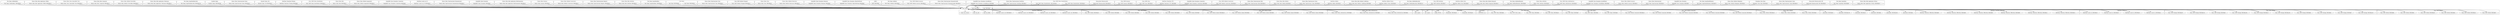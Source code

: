 digraph {
graph [overlap=false]
subgraph cluster_Test_Deep_SubHashKeys {
	label="Test::Deep::SubHashKeys";
	"Test::Deep::SubHashKeys::BEGIN@56";
}
subgraph cluster_Config {
	label="Config";
	"Config::FETCH";
}
subgraph cluster_Moose_Meta_Role_Application_ToRole {
	label="Moose::Meta::Role::Application::ToRole";
	"Moose::Meta::Role::Application::ToRole::BEGIN@13";
}
subgraph cluster_DateTime_Locale_root {
	label="DateTime::Locale::root";
	"DateTime::Locale::root::BEGIN@21";
	"DateTime::Locale::root::BEGIN@22";
	"DateTime::Locale::root::BEGIN@23";
	"DateTime::Locale::root::BEGIN@25";
}
subgraph cluster_Moose_Meta_Class_Immutable_Trait {
	label="Moose::Meta::Class::Immutable::Trait";
	"Moose::Meta::Class::Immutable::Trait::BEGIN@12";
}
subgraph cluster_Moose_Meta_Role_Composite {
	label="Moose::Meta::Role::Composite";
	"Moose::Meta::Role::Composite::BEGIN@13";
}
subgraph cluster_Moose_Meta_Method_Overridden {
	label="Moose::Meta::Method::Overridden";
	"Moose::Meta::Method::Overridden::BEGIN@10";
}
subgraph cluster_DynaLoader {
	label="DynaLoader";
	"DynaLoader::BEGIN@18";
	"DynaLoader::BEGIN@25";
}
subgraph cluster_Moose_Meta_Role_Application_ToInstance {
	label="Moose::Meta::Role::Application::ToInstance";
	"Moose::Meta::Role::Application::ToInstance::BEGIN@13";
}
subgraph cluster_Class_MOP_Module {
	label="Class::MOP::Module";
	"Class::MOP::Module::BEGIN@8";
	"Class::MOP::Module::BEGIN@14";
	"Class::MOP::Module::BEGIN@7";
	"Class::MOP::Module::BEGIN@64";
	"Class::MOP::Module::BEGIN@5";
	"Class::MOP::Module::BEGIN@4";
}
subgraph cluster_Test_Deep_SuperHashKeysOnly {
	label="Test::Deep::SuperHashKeysOnly";
	"Test::Deep::SuperHashKeysOnly::BEGIN@100";
}
subgraph cluster_vars {
	label="vars";
	"vars::import";
}
subgraph cluster_Variable_Magic {
	label="Variable::Magic";
	"Variable::Magic::BEGIN@560";
}
subgraph cluster_Moose_Meta_TypeConstraint_Enum {
	label="Moose::Meta::TypeConstraint::Enum";
	"Moose::Meta::TypeConstraint::Enum::BEGIN@13";
}
subgraph cluster_MooseX_Types_Util {
	label="MooseX::Types::Util";
	"MooseX::Types::Util::BEGIN@13";
}
subgraph cluster_DateTime_TimeZone_Floating {
	label="DateTime::TimeZone::Floating";
	"DateTime::TimeZone::Floating::BEGIN@9";
}
subgraph cluster_Class_MOP_Mixin_HasMethods {
	label="Class::MOP::Mixin::HasMethods";
	"Class::MOP::Mixin::HasMethods::BEGIN@14";
}
subgraph cluster_Moose_Meta_Role {
	label="Moose::Meta::Role";
	"Moose::Meta::Role::BEGIN@23";
}
subgraph cluster_Class_MOP_Method_Inlined {
	label="Class::MOP::Method::Inlined";
	"Class::MOP::Method::Inlined::BEGIN@3";
	"Class::MOP::Method::Inlined::BEGIN@13";
	"Class::MOP::Method::Inlined::BEGIN@6";
	"Class::MOP::Method::Inlined::BEGIN@4";
	"Class::MOP::Method::Inlined::BEGIN@7";
}
subgraph cluster_Moose_Meta_Method_Augmented {
	label="Moose::Meta::Method::Augmented";
	"Moose::Meta::Method::Augmented::BEGIN@10";
}
subgraph cluster_SimpleDB_Class_Exception_Connection {
	label="SimpleDB::Class::Exception::Connection";
	"SimpleDB::Class::Exception::Connection::BEGIN@3";
}
subgraph cluster_DateTime_Locale_en_US {
	label="DateTime::Locale::en_US";
	"DateTime::Locale::en_US::BEGIN@25";
}
subgraph cluster_Moose_Meta_TypeConstraint_Parameterized {
	label="Moose::Meta::TypeConstraint::Parameterized";
	"Moose::Meta::TypeConstraint::Parameterized::BEGIN@15";
}
subgraph cluster_SimpleDB_Client_Exception {
	label="SimpleDB::Client::Exception";
	"SimpleDB::Client::Exception::BEGIN@3";
}
subgraph cluster_Moose_Meta_Role_Application_RoleSummation {
	label="Moose::Meta::Role::Application::RoleSummation";
	"Moose::Meta::Role::Application::RoleSummation::BEGIN@15";
}
subgraph cluster_Moose_Meta_Instance {
	label="Moose::Meta::Instance";
	"Moose::Meta::Instance::BEGIN@11";
}
subgraph cluster_Moose_Meta_Method_Constructor {
	label="Moose::Meta::Method::Constructor";
	"Moose::Meta::Method::Constructor::BEGIN@12";
}
subgraph cluster_Moose_Meta_TypeConstraint_Registry {
	label="Moose::Meta::TypeConstraint::Registry";
	"Moose::Meta::TypeConstraint::Registry::BEGIN@14";
}
subgraph cluster_Moose_Meta_Mixin_AttributeCore {
	label="Moose::Meta::Mixin::AttributeCore";
	"Moose::Meta::Mixin::AttributeCore::BEGIN@3";
	"Moose::Meta::Mixin::AttributeCore::BEGIN@9";
	"Moose::Meta::Mixin::AttributeCore::BEGIN@4";
}
subgraph cluster_Moose_Meta_Role_Attribute {
	label="Moose::Meta::Role::Attribute";
	"Moose::Meta::Role::Attribute::BEGIN@13";
}
subgraph cluster_Test_Deep_SuperHashKeys {
	label="Test::Deep::SuperHashKeys";
	"Test::Deep::SuperHashKeys::BEGIN@42";
}
subgraph cluster_Sub_Name {
	label="Sub::Name";
	"Sub::Name::BEGIN@50";
	"Sub::Name::BEGIN@49";
}
subgraph cluster_Moose_Meta_TypeConstraint_Class {
	label="Moose::Meta::TypeConstraint::Class";
	"Moose::Meta::TypeConstraint::Class::BEGIN@14";
}
subgraph cluster_UNIVERSAL {
	label="UNIVERSAL";
	"UNIVERSAL::isa";
}
subgraph cluster_Class_MOP_Method_Wrapped {
	label="Class::MOP::Method::Wrapped";
	"Class::MOP::Method::Wrapped::BEGIN@14";
}
subgraph cluster_Moose_Meta_Class {
	label="Moose::Meta::Class";
	"Moose::Meta::Class::BEGIN@25";
}
subgraph cluster_Moose_Meta_Method_Destructor {
	label="Moose::Meta::Method::Destructor";
	"Moose::Meta::Method::Destructor::BEGIN@15";
}
subgraph cluster_SimpleDB_Client_Exception_Response {
	label="SimpleDB::Client::Exception::Response";
	"SimpleDB::Client::Exception::Response::BEGIN@3";
}
subgraph cluster_SimpleDB_Class_Exception_ObjectNotFound {
	label="SimpleDB::Class::Exception::ObjectNotFound";
	"SimpleDB::Class::Exception::ObjectNotFound::BEGIN@3";
}
subgraph cluster_JSON {
	label="JSON";
	"JSON::BEGIN@6";
}
subgraph cluster_Class_MOP_Mixin {
	label="Class::MOP::Mixin";
	"Class::MOP::Mixin::BEGIN@10";
	"Class::MOP::Mixin::BEGIN@4";
	"Class::MOP::Mixin::meta";
	"Class::MOP::Mixin::BEGIN@3";
}
subgraph cluster_Test_Deep_SubHash {
	label="Test::Deep::SubHash";
	"Test::Deep::SubHash::BEGIN@83";
}
subgraph cluster_Class_MOP_Method_Accessor {
	label="Class::MOP::Method::Accessor";
	"Class::MOP::Method::Accessor::BEGIN@14";
}
subgraph cluster_Moose_Meta_TypeConstraint_Parameterizable {
	label="Moose::Meta::TypeConstraint::Parameterizable";
	"Moose::Meta::TypeConstraint::Parameterizable::BEGIN@11";
}
subgraph cluster_SimpleDB_Class_Exception_InvalidParam {
	label="SimpleDB::Class::Exception::InvalidParam";
	"SimpleDB::Class::Exception::InvalidParam::BEGIN@3";
}
subgraph cluster_Moose_Meta_TypeConstraint_DuckType {
	label="Moose::Meta::TypeConstraint::DuckType";
	"Moose::Meta::TypeConstraint::DuckType::BEGIN@17";
}
subgraph cluster_Class_MOP_Object {
	label="Class::MOP::Object";
	"Class::MOP::Object::BEGIN@4";
	"Class::MOP::Object::BEGIN@7";
	"Class::MOP::Object::BEGIN@5";
}
subgraph cluster_base {
	label="base";
	"base::BEGIN@3";
	"base::BEGIN@4";
	"base::has_fields";
	"base::has_version";
	"base::has_attr";
	"base::import";
}
subgraph cluster_Class_MOP_Method_Generated {
	label="Class::MOP::Method::Generated";
	"Class::MOP::Method::Generated::BEGIN@7";
	"Class::MOP::Method::Generated::BEGIN@15";
	"Class::MOP::Method::Generated::BEGIN@13";
	"Class::MOP::Method::Generated::BEGIN@5";
	"Class::MOP::Method::Generated::BEGIN@4";
}
subgraph cluster_Memcached_libmemcached {
	label="Memcached::libmemcached";
	"Memcached::libmemcached::BEGIN@19";
}
subgraph cluster_strict {
	label="strict";
	"strict::import";
}
subgraph cluster_Class_MOP_Instance {
	label="Class::MOP::Instance";
	"Class::MOP::Instance::BEGIN@13";
}
subgraph cluster_Class_MOP_Class {
	label="Class::MOP::Class";
	"Class::MOP::Class::BEGIN@22";
}
subgraph cluster_DateTime_TimeZone_UTC {
	label="DateTime::TimeZone::UTC";
	"DateTime::TimeZone::UTC::BEGIN@9";
}
subgraph cluster_SimpleDB_Client_Exception_Connection {
	label="SimpleDB::Client::Exception::Connection";
	"SimpleDB::Client::Exception::Connection::BEGIN@3";
}
subgraph cluster_Class_MOP_Method_Constructor {
	label="Class::MOP::Method::Constructor";
	"Class::MOP::Method::Constructor::BEGIN@14";
}
subgraph cluster_Moose_Meta_TypeConstraint_Role {
	label="Moose::Meta::TypeConstraint::Role";
	"Moose::Meta::TypeConstraint::Role::BEGIN@14";
}
subgraph cluster_Moose_Meta_Role_Method {
	label="Moose::Meta::Role::Method";
	"Moose::Meta::Role::Method::BEGIN@11";
}
subgraph cluster_Moose_Meta_TypeCoercion_Union {
	label="Moose::Meta::TypeCoercion::Union";
	"Moose::Meta::TypeCoercion::Union::BEGIN@14";
}
subgraph cluster_Moose_Meta_Method {
	label="Moose::Meta::Method";
	"Moose::Meta::Method::BEGIN@4";
	"Moose::Meta::Method::BEGIN@10";
	"Moose::Meta::Method::BEGIN@3";
}
subgraph cluster_DateTime_Infinite {
	label="DateTime::Infinite";
	"DateTime::Infinite::BEGIN@11";
}
subgraph cluster_Moose_Meta_Role_Method_Conflicting {
	label="Moose::Meta::Role::Method::Conflicting";
	"Moose::Meta::Role::Method::Conflicting::BEGIN@9";
}
subgraph cluster_DateTime_Infinite_Future {
	label="DateTime::Infinite::Future";
	"DateTime::Infinite::Future::BEGIN@42";
}
subgraph cluster_AutoLoader {
	label="AutoLoader";
	"AutoLoader::BEGIN@138";
	"AutoLoader::BEGIN@30";
	"AutoLoader::BEGIN@4";
	"AutoLoader::BEGIN@186";
	"AutoLoader::BEGIN@3";
	"AutoLoader::BEGIN@13";
}
subgraph cluster_DateTime_TimeZone_OffsetOnly {
	label="DateTime::TimeZone::OffsetOnly";
	"DateTime::TimeZone::OffsetOnly::BEGIN@5";
	"DateTime::TimeZone::OffsetOnly::BEGIN@9";
	"DateTime::TimeZone::OffsetOnly::BEGIN@12";
	"DateTime::TimeZone::OffsetOnly::BEGIN@11";
	"DateTime::TimeZone::OffsetOnly::BEGIN@8";
	"DateTime::TimeZone::OffsetOnly::BEGIN@3";
}
subgraph cluster_Test_Deep_SubHashKeysOnly {
	label="Test::Deep::SubHashKeysOnly";
	"Test::Deep::SubHashKeysOnly::BEGIN@114";
}
subgraph cluster_Class_MOP_Attribute {
	label="Class::MOP::Attribute";
	"Class::MOP::Attribute::BEGIN@17";
}
subgraph cluster_DateTime_Locale_en {
	label="DateTime::Locale::en";
	"DateTime::Locale::en::BEGIN@21";
	"DateTime::Locale::en::BEGIN@23";
	"DateTime::Locale::en::BEGIN@25";
	"DateTime::Locale::en::BEGIN@22";
}
subgraph cluster_DateTime_Infinite_Past {
	label="DateTime::Infinite::Past";
	"DateTime::Infinite::Past::BEGIN@63";
}
subgraph cluster_Class_MOP_Package {
	label="Class::MOP::Package";
	"Class::MOP::Package::BEGIN@152";
	"Class::MOP::Package::BEGIN@207";
	"Class::MOP::Package::BEGIN@145";
	"Class::MOP::Package::BEGIN@7";
	"Class::MOP::Package::BEGIN@5";
	"Class::MOP::Package::BEGIN@8";
	"Class::MOP::Package::BEGIN@100";
	"Class::MOP::Package::BEGIN@14";
	"Class::MOP::Package::BEGIN@146";
	"Class::MOP::Package::BEGIN@4";
}
subgraph cluster_Moose_Meta_Role_Method_Required {
	label="Moose::Meta::Role::Method::Required";
	"Moose::Meta::Role::Method::Required::BEGIN@11";
}
subgraph cluster_Test_Deep_SubHashElements {
	label="Test::Deep::SubHashElements";
	"Test::Deep::SubHashElements::BEGIN@83";
}
subgraph cluster_Moose_Meta_Attribute {
	label="Moose::Meta::Attribute";
	"Moose::Meta::Attribute::BEGIN@20";
}
subgraph cluster_Class_MOP_Mixin_AttributeCore {
	label="Class::MOP::Mixin::AttributeCore";
	"Class::MOP::Mixin::AttributeCore::BEGIN@12";
}
subgraph cluster_SimpleDB_Class_Exception_InvalidObject {
	label="SimpleDB::Class::Exception::InvalidObject";
	"SimpleDB::Class::Exception::InvalidObject::BEGIN@3";
}
subgraph cluster_Class_MOP_Mixin_HasAttributes {
	label="Class::MOP::Mixin::HasAttributes";
	"Class::MOP::Mixin::HasAttributes::BEGIN@13";
	"Class::MOP::Mixin::HasAttributes::add_attribute";
}
subgraph cluster_Moose_Meta_Method_Accessor {
	label="Moose::Meta::Method::Accessor";
	"Moose::Meta::Method::Accessor::BEGIN@11";
}
subgraph cluster_Class_MOP_Method {
	label="Class::MOP::Method";
	"Class::MOP::Method::BEGIN@5";
	"Class::MOP::Method::BEGIN@8";
	"Class::MOP::Method::BEGIN@7";
	"Class::MOP::Method::BEGIN@14";
	"Class::MOP::Method::BEGIN@4";
	"Class::MOP::Method::BEGIN@19";
}
subgraph cluster_Moose_Meta_TypeConstraint {
	label="Moose::Meta::TypeConstraint";
	"Moose::Meta::TypeConstraint::BEGIN@14";
}
subgraph cluster_SimpleDB_Class_Exception {
	label="SimpleDB::Class::Exception";
	"SimpleDB::Class::Exception::BEGIN@3";
}
subgraph cluster_Test_Deep_SuperHashElements {
	label="Test::Deep::SuperHashElements";
	"Test::Deep::SuperHashElements::BEGIN@70";
}
subgraph cluster_Moose_Meta_Method_Delegation {
	label="Moose::Meta::Method::Delegation";
	"Moose::Meta::Method::Delegation::BEGIN@14";
}
subgraph cluster_Exception_Class_Base {
	label="Exception::Class::Base";
	"Exception::Class::Base::BEGIN@11";
}
subgraph cluster_Moose_Meta_TypeConstraint_Union {
	label="Moose::Meta::TypeConstraint::Union";
	"Moose::Meta::TypeConstraint::Union::BEGIN@14";
}
subgraph cluster_Memcached_libmemcached_API {
	label="Memcached::libmemcached::API";
	"Memcached::libmemcached::API::BEGIN@23";
}
subgraph cluster_Test_Deep_SuperHash {
	label="Test::Deep::SuperHash";
	"Test::Deep::SuperHash::BEGIN@60";
}
subgraph cluster_Moose_Meta_Role_Application_ToClass {
	label="Moose::Meta::Role::Application::ToClass";
	"Moose::Meta::Role::Application::ToClass::BEGIN@14";
}
"base::import" -> "AutoLoader::BEGIN@138";
"base::import" -> "Class::MOP::Mixin::BEGIN@3";
"base::import" -> "Class::MOP::Mixin::BEGIN@10";
"base::import" -> "Class::MOP::Package::BEGIN@100";
"base::import" -> "AutoLoader::BEGIN@3";
"base::import" -> "Class::MOP::Object::BEGIN@7";
"base::import" -> "Class::MOP::Package::BEGIN@145";
"base::import" -> "Class::MOP::Method::BEGIN@14";
"base::import" -> "Class::MOP::Package::BEGIN@7";
"base::import" -> "Class::MOP::Method::BEGIN@8";
"base::import" -> "Moose::Meta::Mixin::AttributeCore::BEGIN@4";
"base::import" -> "Class::MOP::Method::BEGIN@19";
"base::import" -> "Class::MOP::Method::Inlined::BEGIN@7";
"base::import" -> "Class::MOP::Method::Inlined::BEGIN@13";
"base::import" -> "DateTime::TimeZone::OffsetOnly::BEGIN@12";
"base::import" -> "DynaLoader::BEGIN@25";
"base::import" -> "base::has_version";
"base::import" -> "Class::MOP::Package::BEGIN@207";
"base::import" -> "DateTime::TimeZone::OffsetOnly::BEGIN@3";
"base::import" -> "Class::MOP::Package::BEGIN@8";
"base::import" -> "Moose::Meta::Method::BEGIN@3";
"base::import" -> "DateTime::Locale::root::BEGIN@22";
"base::import" -> "Class::MOP::Package::BEGIN@152";
"base::import" -> "Moose::Meta::Mixin::AttributeCore::BEGIN@9";
"base::import" -> "Class::MOP::Method::Inlined::BEGIN@3";
"base::import" -> "DateTime::Locale::en::BEGIN@23";
"base::import" -> "DateTime::Locale::en::BEGIN@21";
"base::import" -> "DateTime::Locale::root::BEGIN@21";
"base::import" -> "AutoLoader::BEGIN@13";
"base::import" -> "Class::MOP::Module::BEGIN@8";
"base::import" -> "Class::MOP::Method::Inlined::BEGIN@6";
"base::import" -> "Class::MOP::Package::BEGIN@5";
"base::import" -> "Moose::Meta::Method::BEGIN@10";
"base::import" -> "Class::MOP::Mixin::HasAttributes::add_attribute";
"base::import" -> "DateTime::Locale::en::BEGIN@25";
"base::import" -> "Class::MOP::Module::BEGIN@64";
"base::import" -> "Class::MOP::Method::Generated::BEGIN@4";
"Class::MOP::Mixin::AttributeCore::BEGIN@12" -> "base::BEGIN@3";
"base::import" -> "Class::MOP::Method::Generated::BEGIN@5";
"base::import" -> "DateTime::Locale::root::BEGIN@25";
"base::import" -> "DateTime::TimeZone::OffsetOnly::BEGIN@5";
"base::import" -> "Class::MOP::Method::Generated::BEGIN@15";
"base::import" -> "Class::MOP::Method::Generated::BEGIN@13";
"base::import" -> "Moose::Meta::Method::BEGIN@4";
"Class::MOP::Mixin::AttributeCore::BEGIN@12" -> "base::BEGIN@4";
"base::import" -> "Class::MOP::Mixin::BEGIN@4";
"base::import" -> "AutoLoader::BEGIN@4";
"base::import" -> "Class::MOP::Package::BEGIN@146";
"base::import" -> "Class::MOP::Mixin::meta";
"Class::MOP::Mixin::HasMethods::BEGIN@14" -> "base::import";
"Moose::Meta::Method::Destructor::BEGIN@15" -> "base::import";
"SimpleDB::Client::Exception::Connection::BEGIN@3" -> "base::import";
"Moose::Meta::TypeConstraint::Class::BEGIN@14" -> "base::import";
"DateTime::Locale::root::BEGIN@25" -> "base::import";
"DateTime::TimeZone::Floating::BEGIN@9" -> "base::import";
"Class::MOP::Method::Generated::BEGIN@13" -> "base::import";
"MooseX::Types::Util::BEGIN@13" -> "base::import";
"DateTime::TimeZone::UTC::BEGIN@9" -> "base::import";
"Moose::Meta::Attribute::BEGIN@20" -> "base::import";
"SimpleDB::Class::Exception::BEGIN@3" -> "base::import";
"Moose::Meta::Role::BEGIN@23" -> "base::import";
"JSON::BEGIN@6" -> "base::import";
"Class::MOP::Method::BEGIN@14" -> "base::import";
"SimpleDB::Client::Exception::Response::BEGIN@3" -> "base::import";
"Test::Deep::SubHashKeys::BEGIN@56" -> "base::import";
"DateTime::Locale::en_US::BEGIN@25" -> "base::import";
"Moose::Meta::Role::Application::ToRole::BEGIN@13" -> "base::import";
"Moose::Meta::TypeConstraint::Union::BEGIN@14" -> "base::import";
"Moose::Meta::Role::Application::RoleSummation::BEGIN@15" -> "base::import";
"Moose::Meta::Method::Accessor::BEGIN@11" -> "base::import";
"Class::MOP::Class::BEGIN@22" -> "base::import";
"Moose::Meta::Role::Method::BEGIN@11" -> "base::import";
"SimpleDB::Class::Exception::ObjectNotFound::BEGIN@3" -> "base::import";
"Moose::Meta::Method::Overridden::BEGIN@10" -> "base::import";
"Test::Deep::SuperHash::BEGIN@60" -> "base::import";
"Moose::Meta::Method::Augmented::BEGIN@10" -> "base::import";
"DateTime::Infinite::BEGIN@11" -> "base::import";
"Memcached::libmemcached::BEGIN@19" -> "base::import";
"Moose::Meta::TypeConstraint::DuckType::BEGIN@17" -> "base::import";
"Class::MOP::Attribute::BEGIN@17" -> "base::import";
"Test::Deep::SubHash::BEGIN@83" -> "base::import";
"Moose::Meta::Role::Application::ToClass::BEGIN@14" -> "base::import";
"Exception::Class::Base::BEGIN@11" -> "base::import";
"SimpleDB::Class::Exception::InvalidParam::BEGIN@3" -> "base::import";
"Test::Deep::SubHashElements::BEGIN@83" -> "base::import";
"DateTime::Infinite::Past::BEGIN@63" -> "base::import";
"Moose::Meta::TypeConstraint::BEGIN@14" -> "base::import";
"Class::MOP::Module::BEGIN@14" -> "base::import";
"Class::MOP::Method::Inlined::BEGIN@13" -> "base::import";
"Moose::Meta::TypeConstraint::Role::BEGIN@14" -> "base::import";
"Test::Deep::SuperHashKeys::BEGIN@42" -> "base::import";
"SimpleDB::Client::Exception::BEGIN@3" -> "base::import";
"Class::MOP::Method::Accessor::BEGIN@14" -> "base::import";
"Moose::Meta::Class::Immutable::Trait::BEGIN@12" -> "base::import";
"Class::MOP::Mixin::AttributeCore::BEGIN@12" -> "base::import";
"Moose::Meta::TypeConstraint::Parameterized::BEGIN@15" -> "base::import";
"DateTime::Infinite::Future::BEGIN@42" -> "base::import";
"Moose::Meta::Method::Delegation::BEGIN@14" -> "base::import";
"Moose::Meta::Mixin::AttributeCore::BEGIN@9" -> "base::import";
"Variable::Magic::BEGIN@560" -> "base::import";
"DateTime::TimeZone::OffsetOnly::BEGIN@9" -> "base::import";
"Class::MOP::Package::BEGIN@14" -> "base::import";
"Class::MOP::Instance::BEGIN@13" -> "base::import";
"Test::Deep::SuperHashKeysOnly::BEGIN@100" -> "base::import";
"Moose::Meta::TypeConstraint::Registry::BEGIN@14" -> "base::import";
"Memcached::libmemcached::API::BEGIN@23" -> "base::import";
"Class::MOP::Mixin::HasAttributes::BEGIN@13" -> "base::import";
"Moose::Meta::Method::Constructor::BEGIN@12" -> "base::import";
"SimpleDB::Class::Exception::Connection::BEGIN@3" -> "base::import";
"Moose::Meta::TypeConstraint::Enum::BEGIN@13" -> "base::import";
"SimpleDB::Class::Exception::InvalidObject::BEGIN@3" -> "base::import";
"Sub::Name::BEGIN@49" -> "base::import";
"Class::MOP::Method::Constructor::BEGIN@14" -> "base::import";
"Moose::Meta::Role::Method::Required::BEGIN@11" -> "base::import";
"Moose::Meta::Instance::BEGIN@11" -> "base::import";
"Moose::Meta::Role::Method::Conflicting::BEGIN@9" -> "base::import";
"Class::MOP::Method::Wrapped::BEGIN@14" -> "base::import";
"Moose::Meta::Class::BEGIN@25" -> "base::import";
"Moose::Meta::Role::Composite::BEGIN@13" -> "base::import";
"Moose::Meta::TypeCoercion::Union::BEGIN@14" -> "base::import";
"Test::Deep::SuperHashElements::BEGIN@70" -> "base::import";
"Moose::Meta::Method::BEGIN@10" -> "base::import";
"Moose::Meta::TypeConstraint::Parameterizable::BEGIN@11" -> "base::import";
"Test::Deep::SubHashKeysOnly::BEGIN@114" -> "base::import";
"DateTime::Locale::en::BEGIN@25" -> "base::import";
"Moose::Meta::Role::Application::ToInstance::BEGIN@13" -> "base::import";
"Moose::Meta::Role::Attribute::BEGIN@13" -> "base::import";
"Sub::Name::BEGIN@50" -> "base::import";
"base::import" -> "UNIVERSAL::isa";
"base::import" -> "base::has_fields";
"base::import" -> "Class::MOP::Object::BEGIN@5";
"base::import" -> "Class::MOP::Method::BEGIN@5";
"base::import" -> "Class::MOP::Module::BEGIN@14";
"base::import" -> "AutoLoader::BEGIN@186";
"base::import" -> "Class::MOP::Module::BEGIN@4";
"base::BEGIN@4" -> "vars::import";
"base::import" -> "Class::MOP::Method::BEGIN@7";
"base::import" -> "Class::MOP::Method::BEGIN@4";
"base::import" -> "DateTime::TimeZone::OffsetOnly::BEGIN@8";
"base::import" -> "DateTime::Locale::en::BEGIN@22";
"base::import" -> "Class::MOP::Object::BEGIN@4";
"base::import" -> "Class::MOP::Method::Generated::BEGIN@7";
"base::import" -> "DateTime::TimeZone::OffsetOnly::BEGIN@9";
"base::import" -> "Class::MOP::Package::BEGIN@14";
"base::import" -> "DynaLoader::BEGIN@18";
"base::import" -> "DateTime::Locale::root::BEGIN@23";
"base::import" -> "base::has_attr";
"base::import" -> "Class::MOP::Module::BEGIN@5";
"base::import" -> "Config::FETCH";
"base::import" -> "Class::MOP::Module::BEGIN@7";
"base::import" -> "Moose::Meta::Mixin::AttributeCore::BEGIN@3";
"base::BEGIN@3" -> "strict::import";
"base::import" -> "Class::MOP::Method::Inlined::BEGIN@4";
"base::import" -> "AutoLoader::BEGIN@30";
"base::import" -> "DateTime::TimeZone::OffsetOnly::BEGIN@11";
"base::import" -> "Class::MOP::Package::BEGIN@4";
}
